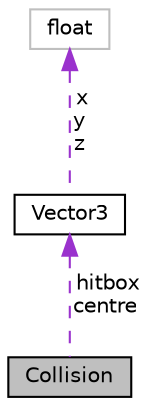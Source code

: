 digraph "Collision"
{
  bgcolor="transparent";
  edge [fontname="Helvetica",fontsize="10",labelfontname="Helvetica",labelfontsize="10"];
  node [fontname="Helvetica",fontsize="10",shape=record];
  Node1 [label="Collision",height=0.2,width=0.4,color="black", fillcolor="grey75", style="filled", fontcolor="black"];
  Node2 -> Node1 [dir="back",color="darkorchid3",fontsize="10",style="dashed",label=" hitbox\ncentre" ,fontname="Helvetica"];
  Node2 [label="Vector3",height=0.2,width=0.4,color="black",URL="$structVector3.html",tooltip="Defines a 3D vector and its methods. "];
  Node3 -> Node2 [dir="back",color="darkorchid3",fontsize="10",style="dashed",label=" x\ny\nz" ,fontname="Helvetica"];
  Node3 [label="float",height=0.2,width=0.4,color="grey75"];
}

